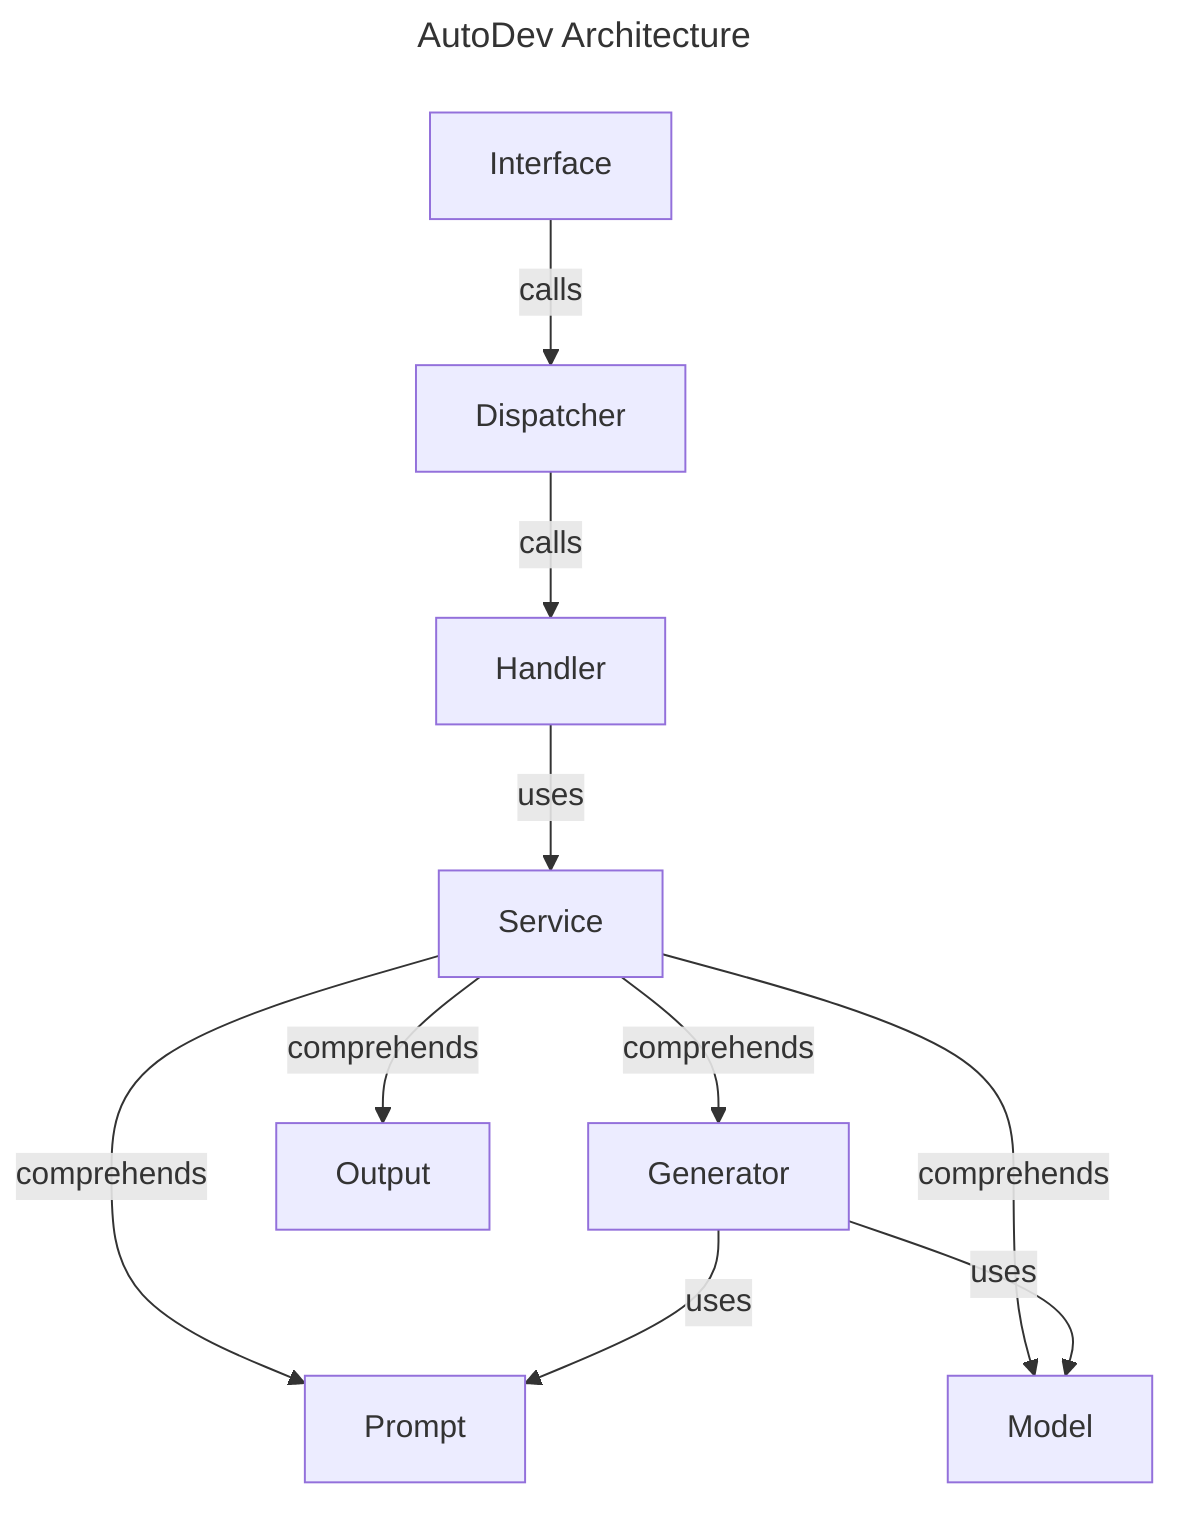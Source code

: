 ---
title: AutoDev Architecture
---
flowchart TD
    Interface-->|calls|Dispatcher
    Dispatcher-->|calls|Handler
    Handler-->|uses|Service
    Service-->|comprehends|Generator
    Service-->|comprehends|Output
    Service-->|comprehends|Prompt
    Service-->|comprehends|Model
    Generator-->|uses|Prompt
    Generator-->|uses|Model